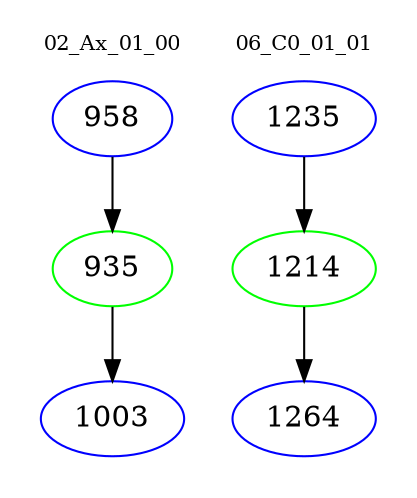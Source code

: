 digraph{
subgraph cluster_0 {
color = white
label = "02_Ax_01_00";
fontsize=10;
T0_958 [label="958", color="blue"]
T0_958 -> T0_935 [color="black"]
T0_935 [label="935", color="green"]
T0_935 -> T0_1003 [color="black"]
T0_1003 [label="1003", color="blue"]
}
subgraph cluster_1 {
color = white
label = "06_C0_01_01";
fontsize=10;
T1_1235 [label="1235", color="blue"]
T1_1235 -> T1_1214 [color="black"]
T1_1214 [label="1214", color="green"]
T1_1214 -> T1_1264 [color="black"]
T1_1264 [label="1264", color="blue"]
}
}
